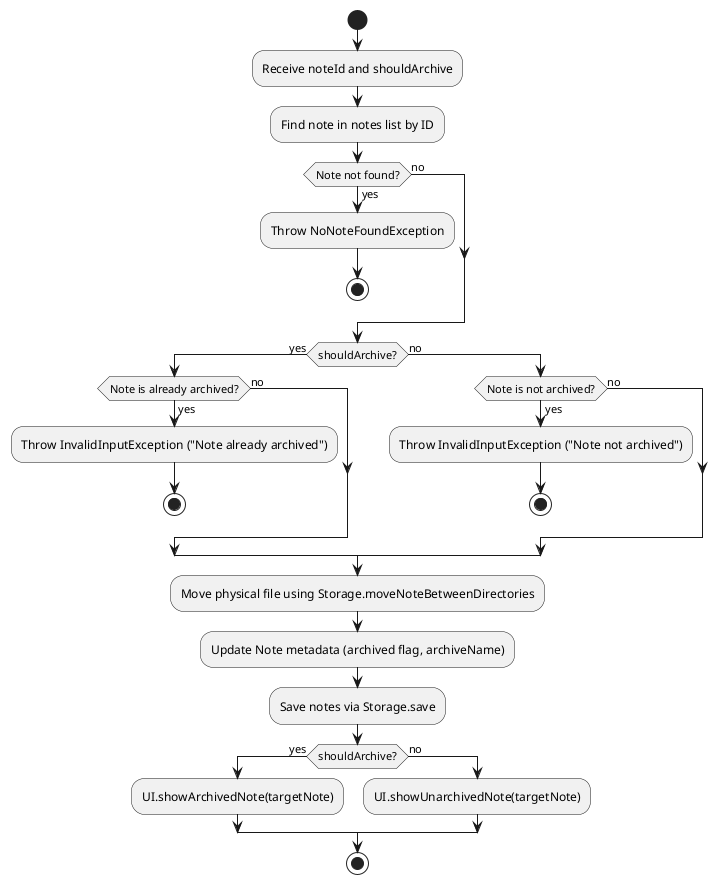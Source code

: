@startuml ArchiveFlow
start
skinparam ConditionEndStyle hline
:Receive noteId and shouldArchive;

:Find note in notes list by ID;
if (Note not found?) then (yes)
  :Throw NoNoteFoundException;
  stop
else (no)
endif

if (shouldArchive?) then (yes)
  if (Note is already archived?) then (yes)
    :Throw InvalidInputException ("Note already archived");
    stop
  else (no)
  endif
else (no)
  if (Note is not archived?) then (yes)
    :Throw InvalidInputException ("Note not archived");
    stop
  else (no)
  endif
endif

:Move physical file using Storage.moveNoteBetweenDirectories;
:Update Note metadata (archived flag, archiveName);

:Save notes via Storage.save;

if (shouldArchive?) then (yes)
  :UI.showArchivedNote(targetNote);
else (no)
  :UI.showUnarchivedNote(targetNote);
endif

stop
@enduml
